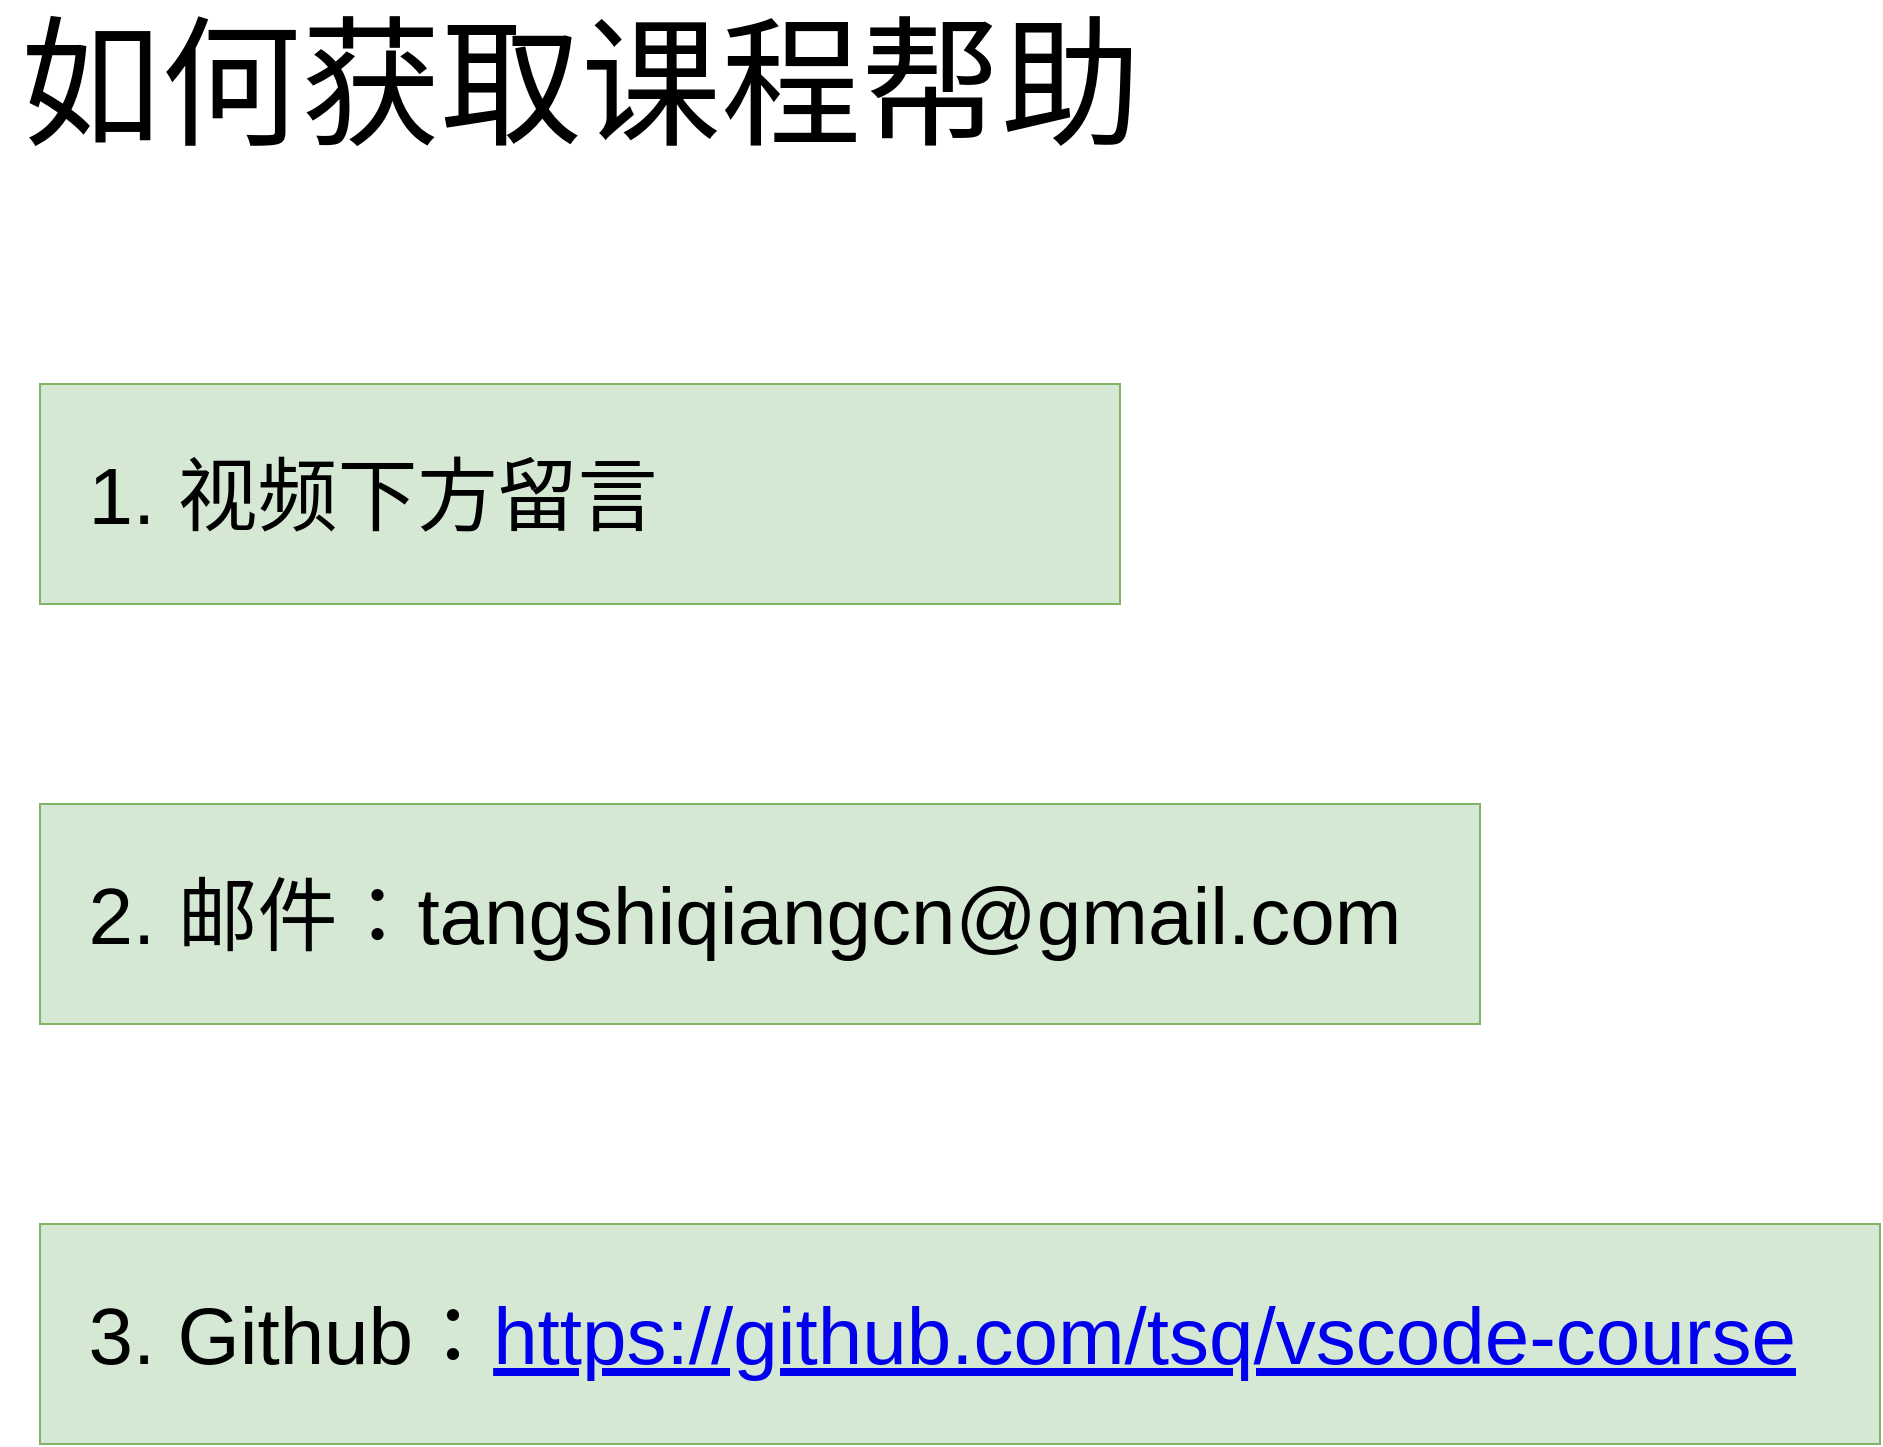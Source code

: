 <mxfile version="12.6.8" type="google"><diagram id="Lb2gcaWrPUdefBj0Ob56" name="Page-1"><mxGraphModel dx="1977" dy="1215" grid="1" gridSize="10" guides="1" tooltips="1" connect="1" arrows="1" fold="1" page="1" pageScale="1" pageWidth="1920" pageHeight="1200" math="0" shadow="0"><root><mxCell id="0"/><mxCell id="1" parent="0"/><mxCell id="0sVQ6IupEE8LPtGwdYO7-2" value="&lt;font style=&quot;font-size: 70px&quot;&gt;如何获取课程帮助&lt;/font&gt;" style="text;html=1;align=center;verticalAlign=middle;resizable=0;points=[];autosize=1;" vertex="1" parent="1"><mxGeometry x="590" y="160" width="580" height="40" as="geometry"/></mxCell><mxCell id="0sVQ6IupEE8LPtGwdYO7-3" value="&lt;font style=&quot;font-size: 40px&quot;&gt;&amp;nbsp; 1. 视频下方留言&lt;/font&gt;" style="rounded=0;whiteSpace=wrap;html=1;fillColor=#d5e8d4;strokeColor=#82b366;align=left;" vertex="1" parent="1"><mxGeometry x="610" y="330" width="540" height="110" as="geometry"/></mxCell><mxCell id="0sVQ6IupEE8LPtGwdYO7-4" value="&lt;font style=&quot;font-size: 40px&quot;&gt;&amp;nbsp; 2. 邮件：tangshiqiangcn@gmail.com&lt;/font&gt;" style="rounded=0;whiteSpace=wrap;html=1;fillColor=#d5e8d4;strokeColor=#82b366;align=left;" vertex="1" parent="1"><mxGeometry x="610" y="540" width="720" height="110" as="geometry"/></mxCell><mxCell id="0sVQ6IupEE8LPtGwdYO7-5" value="&lt;div&gt;&lt;font style=&quot;font-size: 40px&quot;&gt;&amp;nbsp; 3. Github：&lt;/font&gt;&lt;a href=&quot;https://github.com/tsq/vscode-course&quot; style=&quot;font-size: 40px&quot;&gt;https://github.com/tsq/vscode-course&lt;/a&gt;&lt;/div&gt;" style="rounded=0;whiteSpace=wrap;html=1;fillColor=#d5e8d4;strokeColor=#82b366;align=left;" vertex="1" parent="1"><mxGeometry x="610" y="750" width="920" height="110" as="geometry"/></mxCell></root></mxGraphModel></diagram></mxfile>
